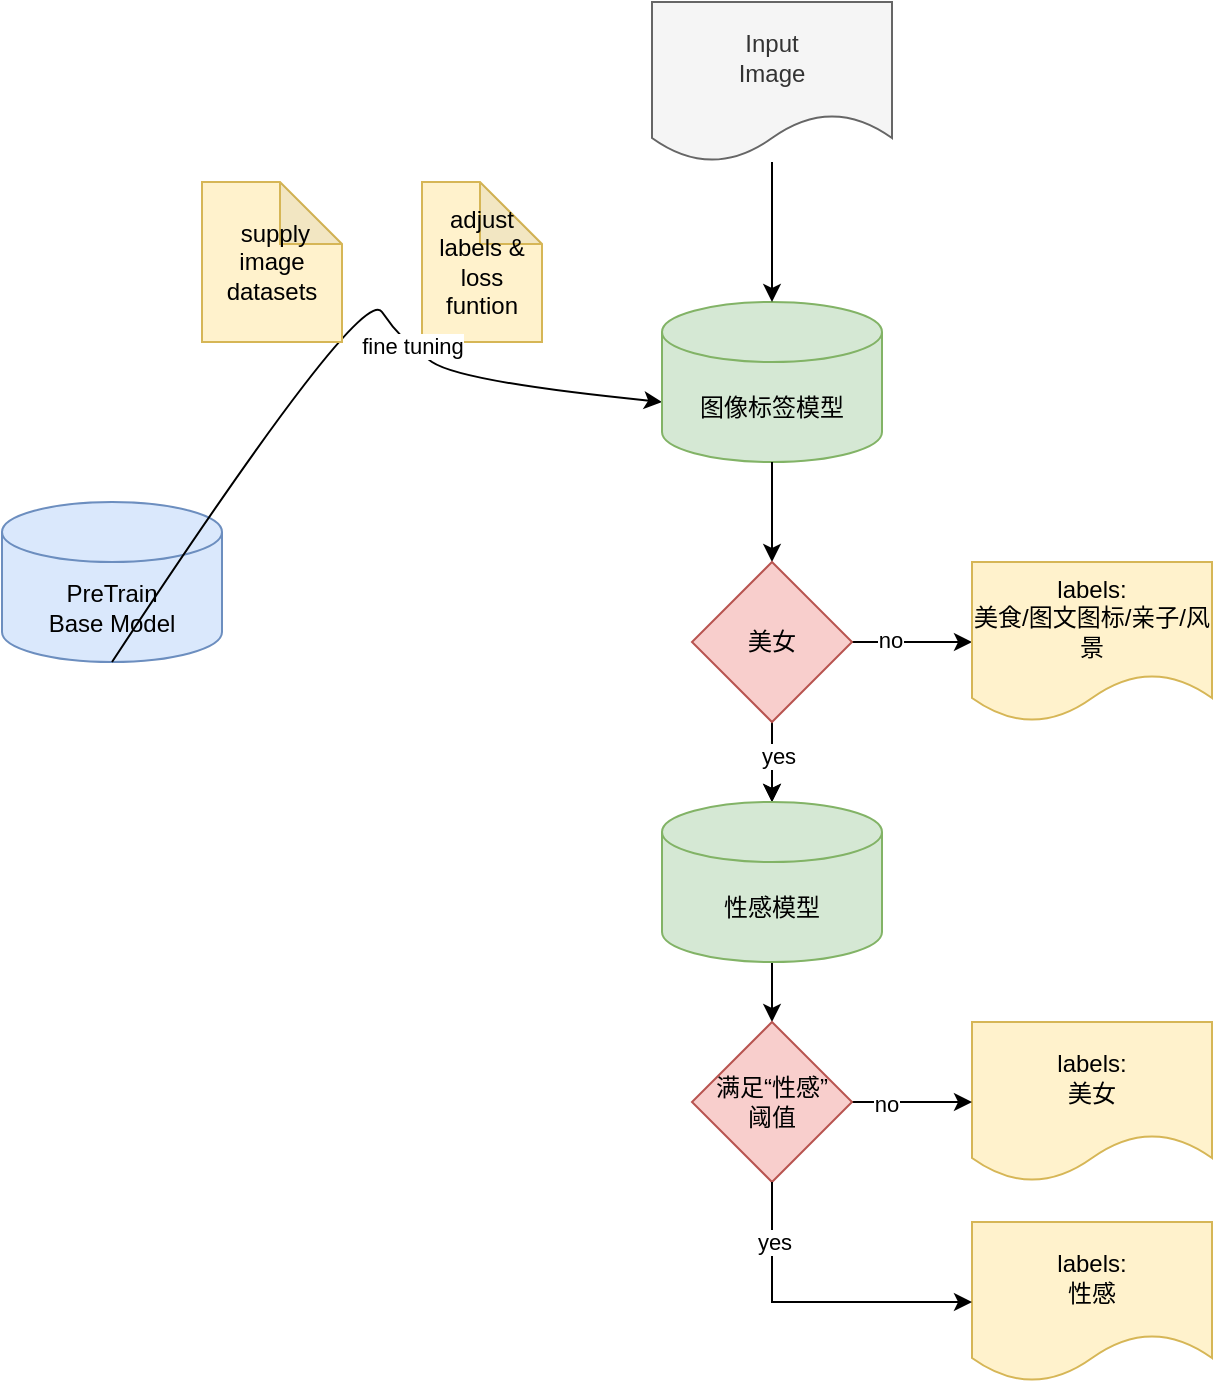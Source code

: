 <mxfile version="20.8.0" type="github">
  <diagram id="IC2Bc2YDTn_orlY3gVy7" name="Page-1">
    <mxGraphModel dx="1719" dy="1156" grid="1" gridSize="10" guides="1" tooltips="1" connect="1" arrows="1" fold="1" page="1" pageScale="1" pageWidth="850" pageHeight="1100" math="0" shadow="0">
      <root>
        <mxCell id="0" />
        <mxCell id="1" parent="0" />
        <mxCell id="IaT58pX7qaSOxxeMn-WW-1" value="PreTrain Base&amp;nbsp;Model" style="shape=cylinder3;whiteSpace=wrap;html=1;boundedLbl=1;backgroundOutline=1;size=15;fillColor=#dae8fc;strokeColor=#6c8ebf;" vertex="1" parent="1">
          <mxGeometry x="80" y="490" width="110" height="80" as="geometry" />
        </mxCell>
        <mxCell id="IaT58pX7qaSOxxeMn-WW-2" value="adjust labels &amp;amp; loss funtion" style="shape=note;whiteSpace=wrap;html=1;backgroundOutline=1;darkOpacity=0.05;size=31;fillColor=#fff2cc;strokeColor=#d6b656;" vertex="1" parent="1">
          <mxGeometry x="290" y="330" width="60" height="80" as="geometry" />
        </mxCell>
        <mxCell id="IaT58pX7qaSOxxeMn-WW-3" value="" style="curved=1;endArrow=classic;html=1;rounded=0;exitX=0.5;exitY=1;exitDx=0;exitDy=0;exitPerimeter=0;" edge="1" parent="1" source="IaT58pX7qaSOxxeMn-WW-1">
          <mxGeometry width="50" height="50" relative="1" as="geometry">
            <mxPoint x="150" y="480" as="sourcePoint" />
            <mxPoint x="410" y="440" as="targetPoint" />
            <Array as="points">
              <mxPoint x="260" y="380" />
              <mxPoint x="280" y="410" />
              <mxPoint x="310" y="430" />
            </Array>
          </mxGeometry>
        </mxCell>
        <mxCell id="IaT58pX7qaSOxxeMn-WW-5" value="fine tuning" style="edgeLabel;html=1;align=center;verticalAlign=middle;resizable=0;points=[];" vertex="1" connectable="0" parent="IaT58pX7qaSOxxeMn-WW-3">
          <mxGeometry x="0.341" y="1" relative="1" as="geometry">
            <mxPoint as="offset" />
          </mxGeometry>
        </mxCell>
        <mxCell id="IaT58pX7qaSOxxeMn-WW-7" value="&amp;nbsp;supply image datasets" style="shape=note;whiteSpace=wrap;html=1;backgroundOutline=1;darkOpacity=0.05;size=31;fillColor=#fff2cc;strokeColor=#d6b656;" vertex="1" parent="1">
          <mxGeometry x="180" y="330" width="70" height="80" as="geometry" />
        </mxCell>
        <mxCell id="IaT58pX7qaSOxxeMn-WW-8" value="图像标签模型" style="shape=cylinder3;whiteSpace=wrap;html=1;boundedLbl=1;backgroundOutline=1;size=15;fillColor=#d5e8d4;strokeColor=#82b366;" vertex="1" parent="1">
          <mxGeometry x="410" y="390" width="110" height="80" as="geometry" />
        </mxCell>
        <mxCell id="IaT58pX7qaSOxxeMn-WW-11" value="" style="edgeStyle=orthogonalEdgeStyle;rounded=0;orthogonalLoop=1;jettySize=auto;html=1;" edge="1" parent="1" source="IaT58pX7qaSOxxeMn-WW-10" target="IaT58pX7qaSOxxeMn-WW-8">
          <mxGeometry relative="1" as="geometry" />
        </mxCell>
        <mxCell id="IaT58pX7qaSOxxeMn-WW-10" value="Input &lt;br&gt;Image" style="shape=document;whiteSpace=wrap;html=1;boundedLbl=1;fillColor=#f5f5f5;fontColor=#333333;strokeColor=#666666;" vertex="1" parent="1">
          <mxGeometry x="405" y="240" width="120" height="80" as="geometry" />
        </mxCell>
        <mxCell id="IaT58pX7qaSOxxeMn-WW-13" value="" style="edgeStyle=orthogonalEdgeStyle;rounded=0;orthogonalLoop=1;jettySize=auto;html=1;exitX=0.5;exitY=1;exitDx=0;exitDy=0;exitPerimeter=0;entryX=0.5;entryY=0;entryDx=0;entryDy=0;" edge="1" parent="1" source="IaT58pX7qaSOxxeMn-WW-8" target="IaT58pX7qaSOxxeMn-WW-14">
          <mxGeometry relative="1" as="geometry">
            <mxPoint x="475" y="330" as="sourcePoint" />
            <mxPoint x="465" y="560" as="targetPoint" />
          </mxGeometry>
        </mxCell>
        <mxCell id="IaT58pX7qaSOxxeMn-WW-17" value="" style="edgeStyle=orthogonalEdgeStyle;rounded=0;orthogonalLoop=1;jettySize=auto;html=1;entryX=0.5;entryY=0;entryDx=0;entryDy=0;entryPerimeter=0;" edge="1" parent="1" source="IaT58pX7qaSOxxeMn-WW-14" target="IaT58pX7qaSOxxeMn-WW-18">
          <mxGeometry relative="1" as="geometry">
            <mxPoint x="465" y="700" as="targetPoint" />
          </mxGeometry>
        </mxCell>
        <mxCell id="IaT58pX7qaSOxxeMn-WW-19" value="" style="edgeStyle=orthogonalEdgeStyle;rounded=0;orthogonalLoop=1;jettySize=auto;html=1;" edge="1" parent="1" source="IaT58pX7qaSOxxeMn-WW-14" target="IaT58pX7qaSOxxeMn-WW-18">
          <mxGeometry relative="1" as="geometry" />
        </mxCell>
        <mxCell id="IaT58pX7qaSOxxeMn-WW-20" value="yes" style="edgeLabel;html=1;align=center;verticalAlign=middle;resizable=0;points=[];" vertex="1" connectable="0" parent="IaT58pX7qaSOxxeMn-WW-19">
          <mxGeometry x="-0.15" y="3" relative="1" as="geometry">
            <mxPoint as="offset" />
          </mxGeometry>
        </mxCell>
        <mxCell id="IaT58pX7qaSOxxeMn-WW-22" value="" style="edgeStyle=orthogonalEdgeStyle;rounded=0;orthogonalLoop=1;jettySize=auto;html=1;" edge="1" parent="1" source="IaT58pX7qaSOxxeMn-WW-14" target="IaT58pX7qaSOxxeMn-WW-21">
          <mxGeometry relative="1" as="geometry" />
        </mxCell>
        <mxCell id="IaT58pX7qaSOxxeMn-WW-29" value="no" style="edgeLabel;html=1;align=center;verticalAlign=middle;resizable=0;points=[];" vertex="1" connectable="0" parent="IaT58pX7qaSOxxeMn-WW-22">
          <mxGeometry x="-0.367" y="1" relative="1" as="geometry">
            <mxPoint as="offset" />
          </mxGeometry>
        </mxCell>
        <mxCell id="IaT58pX7qaSOxxeMn-WW-14" value="美女" style="rhombus;whiteSpace=wrap;html=1;fillColor=#f8cecc;strokeColor=#b85450;" vertex="1" parent="1">
          <mxGeometry x="425" y="520" width="80" height="80" as="geometry" />
        </mxCell>
        <mxCell id="IaT58pX7qaSOxxeMn-WW-31" value="" style="edgeStyle=orthogonalEdgeStyle;rounded=0;orthogonalLoop=1;jettySize=auto;html=1;" edge="1" parent="1" source="IaT58pX7qaSOxxeMn-WW-18" target="IaT58pX7qaSOxxeMn-WW-24">
          <mxGeometry relative="1" as="geometry" />
        </mxCell>
        <mxCell id="IaT58pX7qaSOxxeMn-WW-18" value="性感模型" style="shape=cylinder3;whiteSpace=wrap;html=1;boundedLbl=1;backgroundOutline=1;size=15;fillColor=#d5e8d4;strokeColor=#82b366;" vertex="1" parent="1">
          <mxGeometry x="410" y="640" width="110" height="80" as="geometry" />
        </mxCell>
        <mxCell id="IaT58pX7qaSOxxeMn-WW-21" value="labels: &lt;br&gt;美食/图文图标/亲子/风景" style="shape=document;whiteSpace=wrap;html=1;boundedLbl=1;fillColor=#fff2cc;strokeColor=#d6b656;" vertex="1" parent="1">
          <mxGeometry x="565" y="520" width="120" height="80" as="geometry" />
        </mxCell>
        <mxCell id="IaT58pX7qaSOxxeMn-WW-23" value="labels: &lt;br&gt;美女" style="shape=document;whiteSpace=wrap;html=1;boundedLbl=1;fillColor=#fff2cc;strokeColor=#d6b656;" vertex="1" parent="1">
          <mxGeometry x="565" y="750" width="120" height="80" as="geometry" />
        </mxCell>
        <mxCell id="IaT58pX7qaSOxxeMn-WW-25" value="" style="edgeStyle=orthogonalEdgeStyle;rounded=0;orthogonalLoop=1;jettySize=auto;html=1;" edge="1" parent="1" source="IaT58pX7qaSOxxeMn-WW-24" target="IaT58pX7qaSOxxeMn-WW-23">
          <mxGeometry relative="1" as="geometry" />
        </mxCell>
        <mxCell id="IaT58pX7qaSOxxeMn-WW-28" value="no" style="edgeLabel;html=1;align=center;verticalAlign=middle;resizable=0;points=[];" vertex="1" connectable="0" parent="IaT58pX7qaSOxxeMn-WW-25">
          <mxGeometry x="-0.433" y="-1" relative="1" as="geometry">
            <mxPoint as="offset" />
          </mxGeometry>
        </mxCell>
        <mxCell id="IaT58pX7qaSOxxeMn-WW-24" value="满足“性感”&lt;br&gt;阈值" style="rhombus;whiteSpace=wrap;html=1;fillColor=#f8cecc;strokeColor=#b85450;" vertex="1" parent="1">
          <mxGeometry x="425" y="750" width="80" height="80" as="geometry" />
        </mxCell>
        <mxCell id="IaT58pX7qaSOxxeMn-WW-26" value="labels: &lt;br&gt;性感" style="shape=document;whiteSpace=wrap;html=1;boundedLbl=1;fillColor=#fff2cc;strokeColor=#d6b656;" vertex="1" parent="1">
          <mxGeometry x="565" y="850" width="120" height="80" as="geometry" />
        </mxCell>
        <mxCell id="IaT58pX7qaSOxxeMn-WW-27" value="" style="edgeStyle=orthogonalEdgeStyle;rounded=0;orthogonalLoop=1;jettySize=auto;html=1;entryX=0;entryY=0.5;entryDx=0;entryDy=0;exitX=0.5;exitY=1;exitDx=0;exitDy=0;" edge="1" parent="1" source="IaT58pX7qaSOxxeMn-WW-24" target="IaT58pX7qaSOxxeMn-WW-26">
          <mxGeometry relative="1" as="geometry">
            <mxPoint x="515" y="790" as="sourcePoint" />
            <mxPoint x="575" y="790" as="targetPoint" />
            <Array as="points">
              <mxPoint x="465" y="890" />
            </Array>
          </mxGeometry>
        </mxCell>
        <mxCell id="IaT58pX7qaSOxxeMn-WW-30" value="yes" style="edgeLabel;html=1;align=center;verticalAlign=middle;resizable=0;points=[];" vertex="1" connectable="0" parent="IaT58pX7qaSOxxeMn-WW-27">
          <mxGeometry x="-0.624" y="1" relative="1" as="geometry">
            <mxPoint as="offset" />
          </mxGeometry>
        </mxCell>
      </root>
    </mxGraphModel>
  </diagram>
</mxfile>
